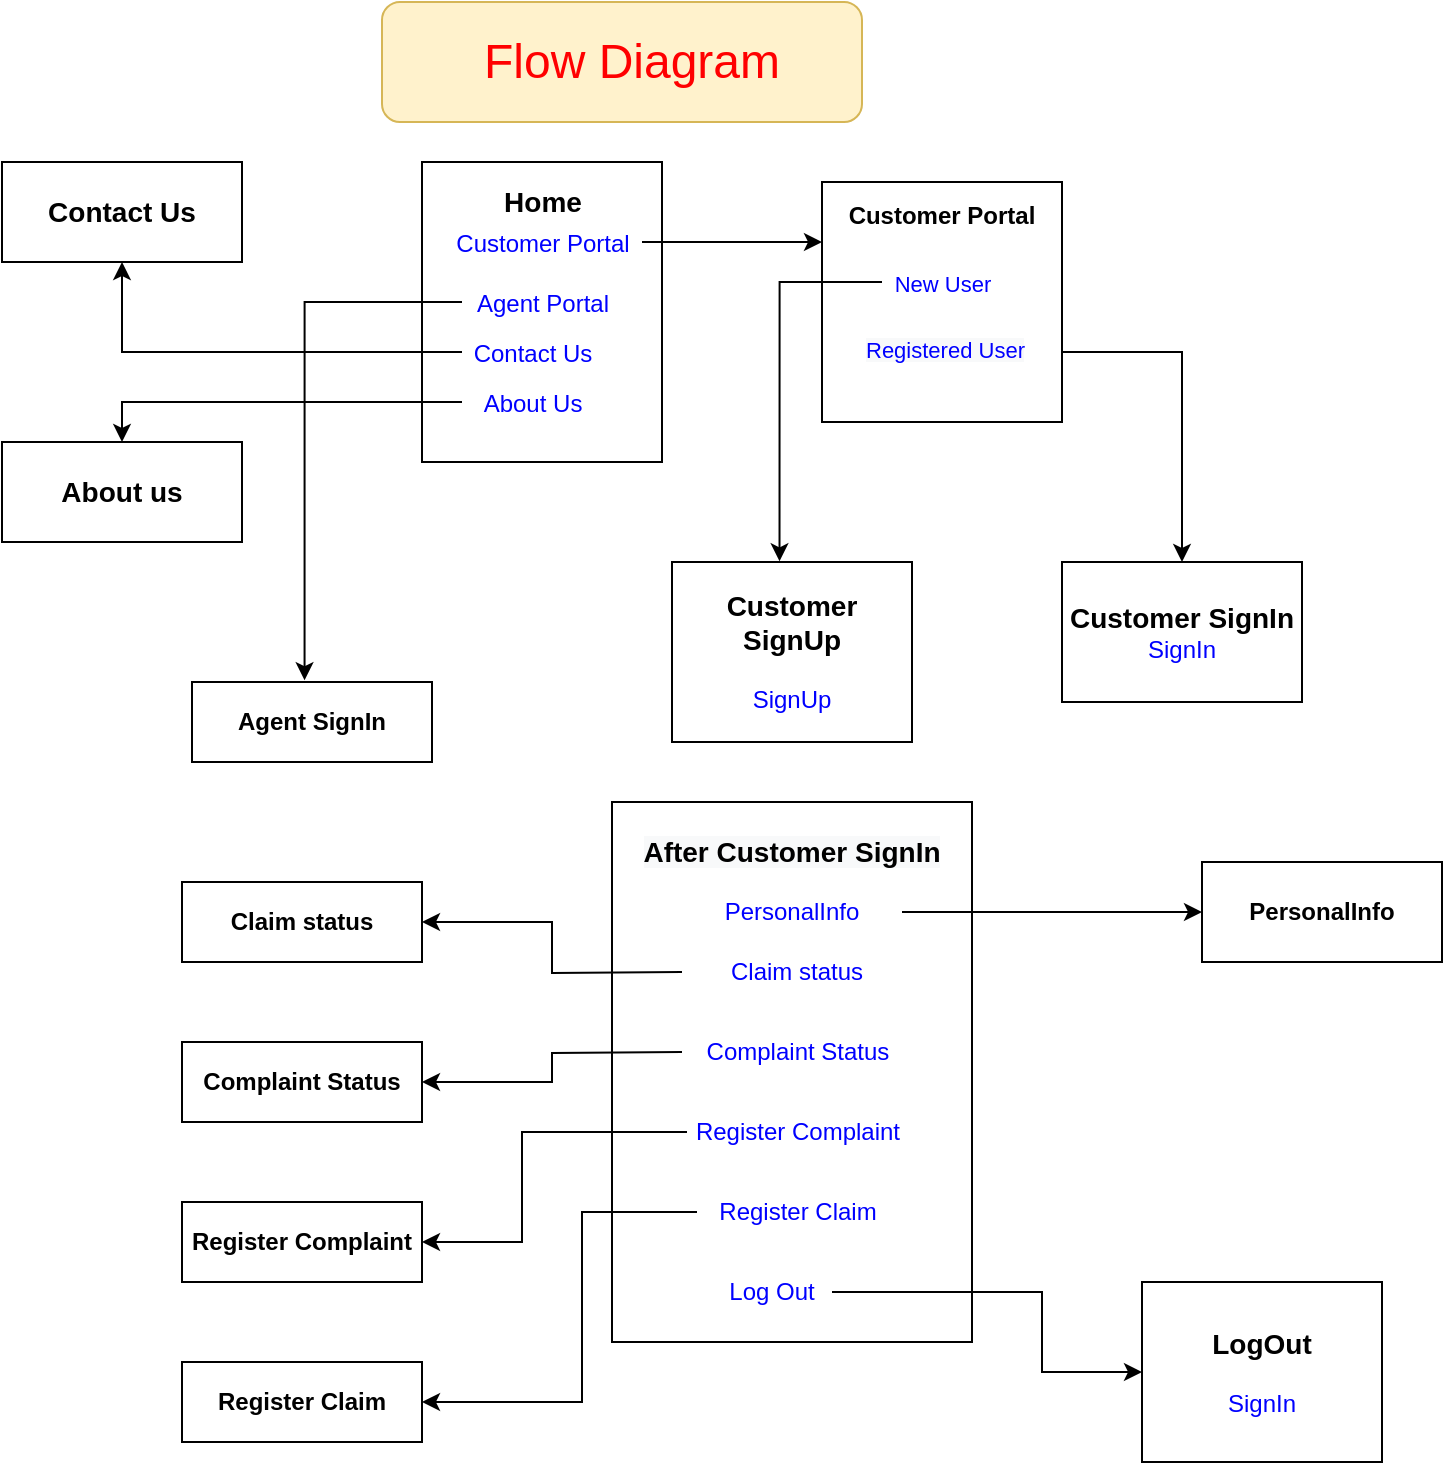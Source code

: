 <mxfile version="15.8.7" type="device"><diagram id="QZl1iGiXgnZaYwKDP2O-" name="Page-1"><mxGraphModel dx="593" dy="371" grid="1" gridSize="10" guides="1" tooltips="1" connect="1" arrows="1" fold="1" page="1" pageScale="1" pageWidth="850" pageHeight="1100" math="0" shadow="0"><root><mxCell id="0"/><mxCell id="1" parent="0"/><mxCell id="FDYbcRPMawlBty9QDtmL-5" value="&lt;font style=&quot;font-size: 14px&quot;&gt;&lt;b&gt;About us&lt;/b&gt;&lt;/font&gt;" style="rounded=0;whiteSpace=wrap;html=1;" parent="1" vertex="1"><mxGeometry x="90" y="230" width="120" height="50" as="geometry"/></mxCell><mxCell id="FDYbcRPMawlBty9QDtmL-6" value="&lt;font style=&quot;font-size: 14px&quot;&gt;&lt;b&gt;Contact Us&lt;/b&gt;&lt;/font&gt;" style="rounded=0;whiteSpace=wrap;html=1;" parent="1" vertex="1"><mxGeometry x="90" y="90" width="120" height="50" as="geometry"/></mxCell><mxCell id="FDYbcRPMawlBty9QDtmL-7" value="&lt;br&gt;&lt;br&gt;" style="rounded=0;whiteSpace=wrap;html=1;" parent="1" vertex="1"><mxGeometry x="395" y="410" width="180" height="270" as="geometry"/></mxCell><mxCell id="FDYbcRPMawlBty9QDtmL-8" value="&lt;b&gt;&lt;font style=&quot;font-size: 14px&quot;&gt;Customer SignIn&lt;/font&gt;&lt;/b&gt;&lt;br&gt;&lt;font color=&quot;#0000ff&quot;&gt;SignIn&lt;/font&gt;" style="rounded=0;whiteSpace=wrap;html=1;" parent="1" vertex="1"><mxGeometry x="620" y="290" width="120" height="70" as="geometry"/></mxCell><mxCell id="FDYbcRPMawlBty9QDtmL-9" value="&lt;b&gt;Agent SignIn&lt;/b&gt;" style="rounded=0;whiteSpace=wrap;html=1;" parent="1" vertex="1"><mxGeometry x="185" y="350" width="120" height="40" as="geometry"/></mxCell><mxCell id="FDYbcRPMawlBty9QDtmL-10" value="&lt;b&gt;Claim status&lt;/b&gt;" style="rounded=0;whiteSpace=wrap;html=1;" parent="1" vertex="1"><mxGeometry x="180" y="450" width="120" height="40" as="geometry"/></mxCell><mxCell id="FDYbcRPMawlBty9QDtmL-11" value="&lt;b&gt;Complaint Status&lt;/b&gt;" style="rounded=0;whiteSpace=wrap;html=1;" parent="1" vertex="1"><mxGeometry x="180" y="530" width="120" height="40" as="geometry"/></mxCell><mxCell id="FDYbcRPMawlBty9QDtmL-12" value="&lt;font style=&quot;font-size: 14px&quot;&gt;&lt;b&gt;Customer SignUp&lt;br&gt;&lt;/b&gt;&lt;/font&gt;&lt;br&gt;&lt;font color=&quot;#0000ff&quot;&gt;SignUp&lt;/font&gt;" style="rounded=0;whiteSpace=wrap;html=1;" parent="1" vertex="1"><mxGeometry x="425" y="290" width="120" height="90" as="geometry"/></mxCell><mxCell id="FDYbcRPMawlBty9QDtmL-13" value="&lt;b&gt;&lt;font style=&quot;font-size: 14px&quot;&gt;LogOut&lt;/font&gt;&lt;br&gt;&lt;/b&gt;&lt;span style=&quot;color: rgb(0 , 0 , 255)&quot;&gt;&lt;br&gt;SignIn&lt;/span&gt;&lt;b&gt;&lt;br&gt;&lt;/b&gt;" style="rounded=0;whiteSpace=wrap;html=1;" parent="1" vertex="1"><mxGeometry x="660" y="650" width="120" height="90" as="geometry"/></mxCell><mxCell id="FDYbcRPMawlBty9QDtmL-14" value="&lt;b&gt;Register Claim&lt;/b&gt;" style="rounded=0;whiteSpace=wrap;html=1;" parent="1" vertex="1"><mxGeometry x="180" y="690" width="120" height="40" as="geometry"/></mxCell><mxCell id="FDYbcRPMawlBty9QDtmL-15" value="&lt;b&gt;Register Complaint&lt;/b&gt;" style="rounded=0;whiteSpace=wrap;html=1;" parent="1" vertex="1"><mxGeometry x="180" y="610" width="120" height="40" as="geometry"/></mxCell><mxCell id="FDYbcRPMawlBty9QDtmL-16" value="&lt;b&gt;Customer Portal&lt;br&gt;&lt;br&gt;&lt;br&gt;&lt;br&gt;&lt;br&gt;&lt;br&gt;&lt;br&gt;&lt;/b&gt;" style="rounded=0;whiteSpace=wrap;html=1;" parent="1" vertex="1"><mxGeometry x="500" y="100" width="120" height="120" as="geometry"/></mxCell><mxCell id="FDYbcRPMawlBty9QDtmL-17" value="&lt;b&gt;PersonalInfo&lt;/b&gt;" style="rounded=0;whiteSpace=wrap;html=1;" parent="1" vertex="1"><mxGeometry x="690" y="440" width="120" height="50" as="geometry"/></mxCell><mxCell id="ArOUPk7j7T5SPSyU7bdT-1" value="" style="rounded=0;whiteSpace=wrap;html=1;" parent="1" vertex="1"><mxGeometry x="300" y="90" width="120" height="150" as="geometry"/></mxCell><mxCell id="ArOUPk7j7T5SPSyU7bdT-2" value="&lt;font style=&quot;font-size: 14px&quot;&gt;&lt;b&gt;Home&lt;/b&gt;&lt;/font&gt;" style="text;html=1;align=center;verticalAlign=middle;resizable=0;points=[];autosize=1;strokeColor=none;fillColor=none;" parent="1" vertex="1"><mxGeometry x="335" y="100" width="50" height="20" as="geometry"/></mxCell><mxCell id="kScmrk40LHsRW7SJwnq5-23" style="edgeStyle=orthogonalEdgeStyle;rounded=0;orthogonalLoop=1;jettySize=auto;html=1;entryX=0;entryY=0.25;entryDx=0;entryDy=0;fontSize=12;fontColor=#0000FF;" edge="1" parent="1" source="ArOUPk7j7T5SPSyU7bdT-3" target="FDYbcRPMawlBty9QDtmL-16"><mxGeometry relative="1" as="geometry"/></mxCell><mxCell id="ArOUPk7j7T5SPSyU7bdT-3" value="&lt;font style=&quot;font-size: 12px&quot; color=&quot;#0000ff&quot;&gt;Customer Portal&lt;/font&gt;" style="text;html=1;align=center;verticalAlign=middle;resizable=0;points=[];autosize=1;strokeColor=none;fillColor=none;fontSize=14;" parent="1" vertex="1"><mxGeometry x="310" y="120" width="100" height="20" as="geometry"/></mxCell><mxCell id="kScmrk40LHsRW7SJwnq5-24" style="edgeStyle=orthogonalEdgeStyle;rounded=0;orthogonalLoop=1;jettySize=auto;html=1;entryX=0.469;entryY=-0.022;entryDx=0;entryDy=0;entryPerimeter=0;fontSize=12;fontColor=#0000FF;" edge="1" parent="1" source="ArOUPk7j7T5SPSyU7bdT-4" target="FDYbcRPMawlBty9QDtmL-9"><mxGeometry relative="1" as="geometry"/></mxCell><mxCell id="ArOUPk7j7T5SPSyU7bdT-4" value="&lt;font style=&quot;font-size: 12px&quot; color=&quot;#0000ff&quot;&gt;Agent Portal&lt;/font&gt;" style="text;html=1;align=center;verticalAlign=middle;resizable=0;points=[];autosize=1;strokeColor=none;fillColor=none;fontSize=14;" parent="1" vertex="1"><mxGeometry x="320" y="150" width="80" height="20" as="geometry"/></mxCell><mxCell id="kScmrk40LHsRW7SJwnq5-4" style="edgeStyle=orthogonalEdgeStyle;rounded=0;orthogonalLoop=1;jettySize=auto;html=1;entryX=0.5;entryY=1;entryDx=0;entryDy=0;" edge="1" parent="1" source="ArOUPk7j7T5SPSyU7bdT-5" target="FDYbcRPMawlBty9QDtmL-6"><mxGeometry relative="1" as="geometry"/></mxCell><mxCell id="ArOUPk7j7T5SPSyU7bdT-5" value="&lt;font style=&quot;font-size: 12px&quot; color=&quot;#0000ff&quot;&gt;Contact Us&lt;/font&gt;" style="text;html=1;align=center;verticalAlign=middle;resizable=0;points=[];autosize=1;strokeColor=none;fillColor=none;fontSize=14;" parent="1" vertex="1"><mxGeometry x="320" y="175" width="70" height="20" as="geometry"/></mxCell><mxCell id="kScmrk40LHsRW7SJwnq5-3" style="edgeStyle=orthogonalEdgeStyle;rounded=0;orthogonalLoop=1;jettySize=auto;html=1;entryX=0.5;entryY=0;entryDx=0;entryDy=0;" edge="1" parent="1" source="ArOUPk7j7T5SPSyU7bdT-6" target="FDYbcRPMawlBty9QDtmL-5"><mxGeometry relative="1" as="geometry"/></mxCell><mxCell id="ArOUPk7j7T5SPSyU7bdT-6" value="&lt;font style=&quot;font-size: 12px&quot; color=&quot;#0000ff&quot;&gt;About Us&lt;/font&gt;" style="text;html=1;align=center;verticalAlign=middle;resizable=0;points=[];autosize=1;strokeColor=none;fillColor=none;fontSize=14;" parent="1" vertex="1"><mxGeometry x="320" y="200" width="70" height="20" as="geometry"/></mxCell><mxCell id="kScmrk40LHsRW7SJwnq5-7" style="edgeStyle=orthogonalEdgeStyle;rounded=0;orthogonalLoop=1;jettySize=auto;html=1;entryX=0.448;entryY=-0.004;entryDx=0;entryDy=0;entryPerimeter=0;" edge="1" parent="1" source="ArOUPk7j7T5SPSyU7bdT-7" target="FDYbcRPMawlBty9QDtmL-12"><mxGeometry relative="1" as="geometry"><Array as="points"><mxPoint x="479" y="150"/></Array></mxGeometry></mxCell><mxCell id="ArOUPk7j7T5SPSyU7bdT-7" value="&lt;font color=&quot;#0000ff&quot;&gt;&lt;font style=&quot;font-size: 11px&quot;&gt;New User&lt;/font&gt;&lt;br&gt;&lt;/font&gt;" style="text;html=1;align=center;verticalAlign=middle;resizable=0;points=[];autosize=1;strokeColor=none;fillColor=none;fontSize=14;" parent="1" vertex="1"><mxGeometry x="530" y="140" width="60" height="20" as="geometry"/></mxCell><mxCell id="ArOUPk7j7T5SPSyU7bdT-49" value="" style="rounded=1;whiteSpace=wrap;html=1;fontSize=24;fillColor=#fff2cc;strokeColor=#d6b656;" parent="1" vertex="1"><mxGeometry x="280" y="10" width="240" height="60" as="geometry"/></mxCell><mxCell id="ArOUPk7j7T5SPSyU7bdT-48" value="&lt;font style=&quot;font-size: 24px&quot; color=&quot;#ff0000&quot;&gt;Flow Diagram&lt;/font&gt;" style="text;html=1;strokeColor=none;fillColor=none;align=center;verticalAlign=middle;whiteSpace=wrap;rounded=0;fontSize=14;fontColor=#0000FF;" parent="1" vertex="1"><mxGeometry x="320" y="25" width="170" height="30" as="geometry"/></mxCell><mxCell id="kScmrk40LHsRW7SJwnq5-8" style="edgeStyle=orthogonalEdgeStyle;rounded=0;orthogonalLoop=1;jettySize=auto;html=1;entryX=0.5;entryY=0;entryDx=0;entryDy=0;" edge="1" parent="1" source="kScmrk40LHsRW7SJwnq5-6" target="FDYbcRPMawlBty9QDtmL-8"><mxGeometry relative="1" as="geometry"><Array as="points"><mxPoint x="680" y="185"/></Array></mxGeometry></mxCell><mxCell id="kScmrk40LHsRW7SJwnq5-6" value="&lt;span style=&quot;color: rgb(0, 0, 255); font-family: helvetica; font-size: 11px; font-style: normal; font-weight: 400; letter-spacing: normal; text-align: center; text-indent: 0px; text-transform: none; word-spacing: 0px; background-color: rgb(248, 249, 250); display: inline; float: none;&quot;&gt;Registered User&lt;/span&gt;" style="text;whiteSpace=wrap;html=1;" vertex="1" parent="1"><mxGeometry x="520" y="170" width="100" height="30" as="geometry"/></mxCell><mxCell id="kScmrk40LHsRW7SJwnq5-10" style="edgeStyle=orthogonalEdgeStyle;rounded=0;orthogonalLoop=1;jettySize=auto;html=1;" edge="1" parent="1"><mxGeometry relative="1" as="geometry"><mxPoint x="690" y="465" as="targetPoint"/><mxPoint x="540" y="465" as="sourcePoint"/></mxGeometry></mxCell><mxCell id="kScmrk40LHsRW7SJwnq5-9" value="&lt;span style=&quot;color: rgb(0 , 0 , 255)&quot;&gt;PersonalInfo&lt;/span&gt;" style="text;html=1;strokeColor=none;fillColor=none;align=center;verticalAlign=middle;whiteSpace=wrap;rounded=0;" vertex="1" parent="1"><mxGeometry x="455" y="450" width="60" height="30" as="geometry"/></mxCell><mxCell id="kScmrk40LHsRW7SJwnq5-11" value="&#10;&#10;&lt;b style=&quot;color: rgb(0, 0, 0); font-family: helvetica; font-size: 14px; font-style: normal; letter-spacing: normal; text-align: center; text-indent: 0px; text-transform: none; word-spacing: 0px; background-color: rgb(248, 249, 250);&quot;&gt;After Customer SignIn&lt;br&gt;&lt;/b&gt;&#10;&#10;" style="text;html=1;strokeColor=none;fillColor=none;align=center;verticalAlign=middle;whiteSpace=wrap;rounded=0;" vertex="1" parent="1"><mxGeometry x="400" y="420" width="170" height="30" as="geometry"/></mxCell><mxCell id="kScmrk40LHsRW7SJwnq5-13" style="edgeStyle=orthogonalEdgeStyle;rounded=0;orthogonalLoop=1;jettySize=auto;html=1;entryX=1;entryY=0.5;entryDx=0;entryDy=0;fontSize=12;fontColor=#0000FF;" edge="1" parent="1" target="FDYbcRPMawlBty9QDtmL-10"><mxGeometry relative="1" as="geometry"><mxPoint x="430" y="495" as="sourcePoint"/></mxGeometry></mxCell><mxCell id="kScmrk40LHsRW7SJwnq5-12" value="&lt;font style=&quot;font-size: 12px&quot; color=&quot;#0000ff&quot;&gt;Claim status&lt;/font&gt;" style="text;html=1;strokeColor=none;fillColor=none;align=center;verticalAlign=middle;whiteSpace=wrap;rounded=0;" vertex="1" parent="1"><mxGeometry x="445" y="480" width="85" height="30" as="geometry"/></mxCell><mxCell id="kScmrk40LHsRW7SJwnq5-15" style="edgeStyle=orthogonalEdgeStyle;rounded=0;orthogonalLoop=1;jettySize=auto;html=1;entryX=1;entryY=0.5;entryDx=0;entryDy=0;fontSize=12;fontColor=#0000FF;" edge="1" parent="1" target="FDYbcRPMawlBty9QDtmL-11"><mxGeometry relative="1" as="geometry"><mxPoint x="430" y="535" as="sourcePoint"/></mxGeometry></mxCell><mxCell id="kScmrk40LHsRW7SJwnq5-14" value="Complaint Status" style="text;html=1;strokeColor=none;fillColor=none;align=center;verticalAlign=middle;whiteSpace=wrap;rounded=0;fontSize=12;fontColor=#0000FF;" vertex="1" parent="1"><mxGeometry x="432.5" y="520" width="110" height="30" as="geometry"/></mxCell><mxCell id="kScmrk40LHsRW7SJwnq5-17" style="edgeStyle=orthogonalEdgeStyle;rounded=0;orthogonalLoop=1;jettySize=auto;html=1;entryX=1;entryY=0.5;entryDx=0;entryDy=0;fontSize=12;fontColor=#0000FF;" edge="1" parent="1" source="kScmrk40LHsRW7SJwnq5-16" target="FDYbcRPMawlBty9QDtmL-15"><mxGeometry relative="1" as="geometry"><Array as="points"><mxPoint x="350" y="575"/><mxPoint x="350" y="630"/></Array></mxGeometry></mxCell><mxCell id="kScmrk40LHsRW7SJwnq5-16" value="Register Complaint" style="text;html=1;strokeColor=none;fillColor=none;align=center;verticalAlign=middle;whiteSpace=wrap;rounded=0;fontSize=12;fontColor=#0000FF;" vertex="1" parent="1"><mxGeometry x="432.5" y="560" width="110" height="30" as="geometry"/></mxCell><mxCell id="kScmrk40LHsRW7SJwnq5-19" style="edgeStyle=orthogonalEdgeStyle;rounded=0;orthogonalLoop=1;jettySize=auto;html=1;entryX=1;entryY=0.5;entryDx=0;entryDy=0;fontSize=12;fontColor=#0000FF;" edge="1" parent="1" source="kScmrk40LHsRW7SJwnq5-18" target="FDYbcRPMawlBty9QDtmL-14"><mxGeometry relative="1" as="geometry"><Array as="points"><mxPoint x="380" y="615"/><mxPoint x="380" y="710"/></Array></mxGeometry></mxCell><mxCell id="kScmrk40LHsRW7SJwnq5-18" value="Register Claim" style="text;html=1;strokeColor=none;fillColor=none;align=center;verticalAlign=middle;whiteSpace=wrap;rounded=0;fontSize=12;fontColor=#0000FF;" vertex="1" parent="1"><mxGeometry x="437.5" y="600" width="100" height="30" as="geometry"/></mxCell><mxCell id="kScmrk40LHsRW7SJwnq5-21" style="edgeStyle=orthogonalEdgeStyle;rounded=0;orthogonalLoop=1;jettySize=auto;html=1;entryX=0;entryY=0.5;entryDx=0;entryDy=0;fontSize=12;fontColor=#0000FF;" edge="1" parent="1" source="kScmrk40LHsRW7SJwnq5-20" target="FDYbcRPMawlBty9QDtmL-13"><mxGeometry relative="1" as="geometry"><Array as="points"><mxPoint x="610" y="655"/><mxPoint x="610" y="695"/></Array></mxGeometry></mxCell><mxCell id="kScmrk40LHsRW7SJwnq5-20" value="Log Out" style="text;html=1;strokeColor=none;fillColor=none;align=center;verticalAlign=middle;whiteSpace=wrap;rounded=0;fontSize=12;fontColor=#0000FF;" vertex="1" parent="1"><mxGeometry x="445" y="640" width="60" height="30" as="geometry"/></mxCell></root></mxGraphModel></diagram></mxfile>